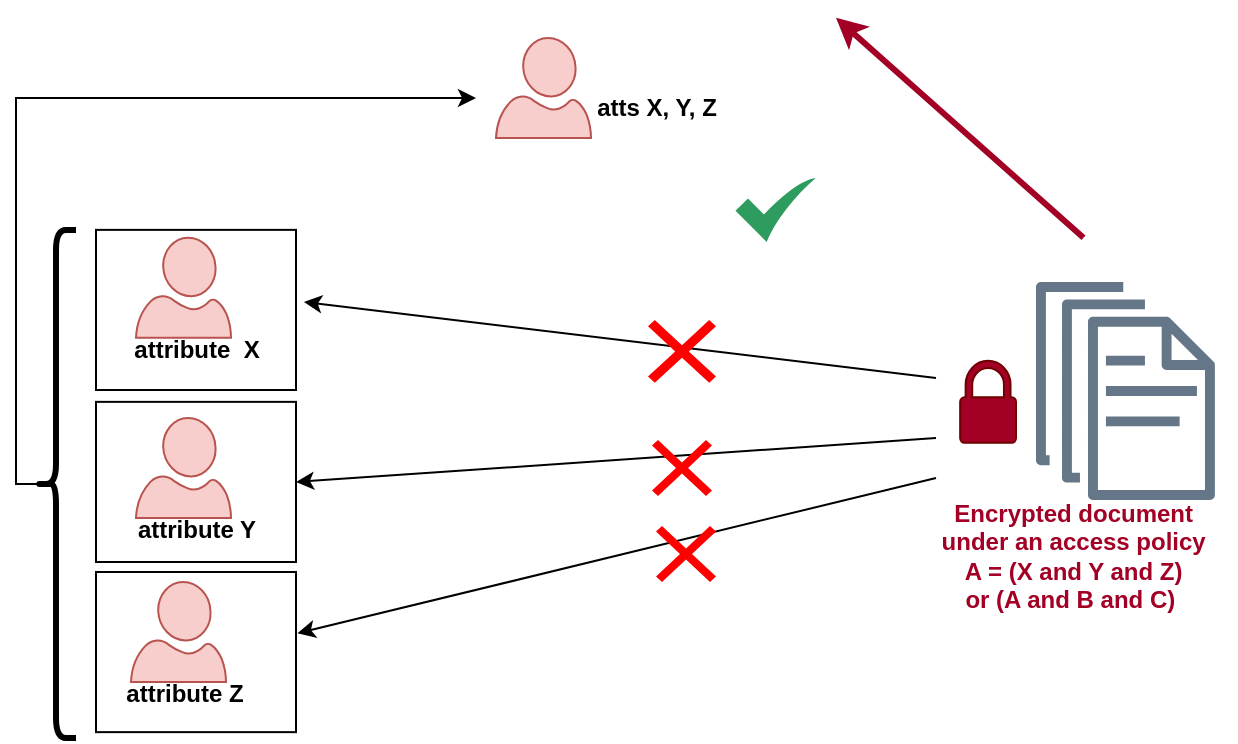 <mxfile version="26.1.1">
  <diagram name="Page-1" id="tZQLknMaPcjguIIjqgyP">
    <mxGraphModel dx="956" dy="551" grid="1" gridSize="10" guides="1" tooltips="1" connect="1" arrows="1" fold="1" page="1" pageScale="1" pageWidth="827" pageHeight="1169" math="0" shadow="0">
      <root>
        <mxCell id="0" />
        <mxCell id="1" parent="0" />
        <mxCell id="AaAGdjEsNmVQC-ylxkaZ-2" value="" style="rounded=0;whiteSpace=wrap;html=1;" vertex="1" parent="1">
          <mxGeometry x="160" y="477" width="100" height="80.07" as="geometry" />
        </mxCell>
        <mxCell id="AaAGdjEsNmVQC-ylxkaZ-1" value="" style="rounded=0;whiteSpace=wrap;html=1;" vertex="1" parent="1">
          <mxGeometry x="160" y="391.93" width="100" height="80.07" as="geometry" />
        </mxCell>
        <mxCell id="DboaTYH2uHODqQAO1uhh-39" value="" style="rounded=0;whiteSpace=wrap;html=1;" parent="1" vertex="1">
          <mxGeometry x="160" y="305.93" width="100" height="80.07" as="geometry" />
        </mxCell>
        <mxCell id="DboaTYH2uHODqQAO1uhh-1" value="" style="verticalLabelPosition=bottom;html=1;verticalAlign=top;align=center;strokeColor=#b85450;fillColor=#f8cecc;shape=mxgraph.azure.user;" parent="1" vertex="1">
          <mxGeometry x="180" y="309.86" width="47.5" height="50" as="geometry" />
        </mxCell>
        <mxCell id="DboaTYH2uHODqQAO1uhh-2" value="" style="verticalLabelPosition=bottom;html=1;verticalAlign=top;align=center;strokeColor=#b85450;fillColor=#f8cecc;shape=mxgraph.azure.user;" parent="1" vertex="1">
          <mxGeometry x="180" y="400" width="47.5" height="50" as="geometry" />
        </mxCell>
        <mxCell id="DboaTYH2uHODqQAO1uhh-3" value="" style="verticalLabelPosition=bottom;html=1;verticalAlign=top;align=center;strokeColor=#b85450;fillColor=#f8cecc;shape=mxgraph.azure.user;" parent="1" vertex="1">
          <mxGeometry x="177.5" y="482" width="47.5" height="50" as="geometry" />
        </mxCell>
        <mxCell id="DboaTYH2uHODqQAO1uhh-5" value="" style="sketch=0;outlineConnect=0;dashed=0;verticalLabelPosition=bottom;verticalAlign=top;align=center;html=1;fontSize=12;fontStyle=0;aspect=fixed;pointerEvents=1;shape=mxgraph.aws4.documents;fillColor=#647687;strokeColor=#314354;fontColor=#ffffff;" parent="1" vertex="1">
          <mxGeometry x="630" y="332" width="89.44" height="109" as="geometry" />
        </mxCell>
        <mxCell id="DboaTYH2uHODqQAO1uhh-7" value="&lt;b&gt;&lt;font color=&quot;#a20025&quot;&gt;Encrypted document&amp;nbsp;&lt;/font&gt;&lt;/b&gt;&lt;div&gt;&lt;b&gt;&lt;font color=&quot;#a20025&quot;&gt;under an access policy&amp;nbsp;&lt;/font&gt;&lt;/b&gt;&lt;div&gt;&lt;b&gt;&lt;font color=&quot;#a20025&quot;&gt;A = (X and Y and Z)&amp;nbsp;&lt;/font&gt;&lt;/b&gt;&lt;/div&gt;&lt;div&gt;&lt;b&gt;&lt;font color=&quot;#a20025&quot;&gt;or (A and B and C) &amp;nbsp;&lt;/font&gt;&lt;/b&gt;&lt;/div&gt;&lt;/div&gt;" style="text;html=1;align=center;verticalAlign=middle;resizable=0;points=[];autosize=1;strokeColor=none;fillColor=none;" parent="1" vertex="1">
          <mxGeometry x="570" y="434" width="160" height="70" as="geometry" />
        </mxCell>
        <mxCell id="DboaTYH2uHODqQAO1uhh-8" value="attribute &amp;nbsp;X" style="text;html=1;align=center;verticalAlign=middle;resizable=0;points=[];autosize=1;strokeColor=none;fillColor=none;fontStyle=1" parent="1" vertex="1">
          <mxGeometry x="170" y="351" width="80" height="30" as="geometry" />
        </mxCell>
        <mxCell id="DboaTYH2uHODqQAO1uhh-9" value="attribute Y" style="text;html=1;align=center;verticalAlign=middle;resizable=0;points=[];autosize=1;strokeColor=none;fillColor=none;fontStyle=1" parent="1" vertex="1">
          <mxGeometry x="170" y="441" width="80" height="30" as="geometry" />
        </mxCell>
        <mxCell id="DboaTYH2uHODqQAO1uhh-10" value="attribute Z" style="text;html=1;align=center;verticalAlign=middle;resizable=0;points=[];autosize=1;strokeColor=none;fillColor=none;fontStyle=1" parent="1" vertex="1">
          <mxGeometry x="163.75" y="522.93" width="80" height="30" as="geometry" />
        </mxCell>
        <mxCell id="DboaTYH2uHODqQAO1uhh-12" value="" style="sketch=0;pointerEvents=1;shadow=0;dashed=0;html=1;strokeColor=#6F0000;labelPosition=center;verticalLabelPosition=bottom;verticalAlign=top;outlineConnect=0;align=center;shape=mxgraph.office.security.lock_protected;fillColor=#a20025;fontColor=#ffffff;" parent="1" vertex="1">
          <mxGeometry x="592.08" y="371.43" width="27.92" height="41" as="geometry" />
        </mxCell>
        <mxCell id="DboaTYH2uHODqQAO1uhh-14" value="" style="endArrow=classic;html=1;rounded=0;strokeWidth=3;strokeColor=#A20025;" parent="1" edge="1">
          <mxGeometry width="50" height="50" relative="1" as="geometry">
            <mxPoint x="653.75" y="309.86" as="sourcePoint" />
            <mxPoint x="530" y="199.86" as="targetPoint" />
          </mxGeometry>
        </mxCell>
        <mxCell id="DboaTYH2uHODqQAO1uhh-31" value="" style="endArrow=classic;html=1;rounded=0;entryX=1.007;entryY=0.383;entryDx=0;entryDy=0;entryPerimeter=0;" parent="1" edge="1" target="AaAGdjEsNmVQC-ylxkaZ-2">
          <mxGeometry width="50" height="50" relative="1" as="geometry">
            <mxPoint x="580" y="430" as="sourcePoint" />
            <mxPoint x="225" y="514" as="targetPoint" />
          </mxGeometry>
        </mxCell>
        <mxCell id="DboaTYH2uHODqQAO1uhh-32" value="" style="shape=mxgraph.mockup.markup.redX;fillColor=#ff0000;html=1;shadow=0;whiteSpace=wrap;strokeColor=none;" parent="1" vertex="1">
          <mxGeometry x="440" y="454" width="30" height="28" as="geometry" />
        </mxCell>
        <mxCell id="DboaTYH2uHODqQAO1uhh-33" value="" style="sketch=0;html=1;aspect=fixed;strokeColor=none;shadow=0;align=center;fillColor=#2D9C5E;verticalAlign=top;labelPosition=center;verticalLabelPosition=bottom;shape=mxgraph.gcp2.check" parent="1" vertex="1">
          <mxGeometry x="479.75" y="280" width="40" height="32" as="geometry" />
        </mxCell>
        <mxCell id="DboaTYH2uHODqQAO1uhh-34" value="" style="endArrow=classic;html=1;rounded=0;" parent="1" edge="1">
          <mxGeometry width="50" height="50" relative="1" as="geometry">
            <mxPoint x="580" y="380" as="sourcePoint" />
            <mxPoint x="264" y="342" as="targetPoint" />
          </mxGeometry>
        </mxCell>
        <mxCell id="DboaTYH2uHODqQAO1uhh-35" value="" style="shape=mxgraph.mockup.markup.redX;fillColor=#ff0000;html=1;shadow=0;whiteSpace=wrap;strokeColor=none;" parent="1" vertex="1">
          <mxGeometry x="436" y="351" width="34" height="31.43" as="geometry" />
        </mxCell>
        <mxCell id="Kve-WnFk3uCvHriM4wU--1" value="" style="verticalLabelPosition=bottom;html=1;verticalAlign=top;align=center;strokeColor=#b85450;fillColor=#f8cecc;shape=mxgraph.azure.user;" parent="1" vertex="1">
          <mxGeometry x="360" y="210" width="47.5" height="50" as="geometry" />
        </mxCell>
        <mxCell id="Kve-WnFk3uCvHriM4wU--2" value="atts X, Y, Z" style="text;html=1;align=center;verticalAlign=middle;resizable=0;points=[];autosize=1;strokeColor=none;fillColor=none;fontStyle=1" parent="1" vertex="1">
          <mxGeometry x="399.75" y="230" width="80" height="30" as="geometry" />
        </mxCell>
        <mxCell id="Kve-WnFk3uCvHriM4wU--3" value="" style="endArrow=classic;html=1;rounded=0;entryX=1;entryY=0.5;entryDx=0;entryDy=0;" parent="1" edge="1" target="AaAGdjEsNmVQC-ylxkaZ-1">
          <mxGeometry width="50" height="50" relative="1" as="geometry">
            <mxPoint x="580" y="410" as="sourcePoint" />
            <mxPoint x="266" y="446.5" as="targetPoint" />
          </mxGeometry>
        </mxCell>
        <mxCell id="Kve-WnFk3uCvHriM4wU--5" value="" style="shape=mxgraph.mockup.markup.redX;fillColor=#ff0000;html=1;shadow=0;whiteSpace=wrap;strokeColor=none;" parent="1" vertex="1">
          <mxGeometry x="438" y="411" width="30" height="28" as="geometry" />
        </mxCell>
        <mxCell id="AaAGdjEsNmVQC-ylxkaZ-7" style="edgeStyle=orthogonalEdgeStyle;rounded=0;orthogonalLoop=1;jettySize=auto;html=1;exitX=0.1;exitY=0.5;exitDx=0;exitDy=0;exitPerimeter=0;" edge="1" parent="1" source="AaAGdjEsNmVQC-ylxkaZ-4">
          <mxGeometry relative="1" as="geometry">
            <mxPoint x="350" y="240" as="targetPoint" />
            <Array as="points">
              <mxPoint x="120" y="433" />
              <mxPoint x="120" y="240" />
            </Array>
          </mxGeometry>
        </mxCell>
        <mxCell id="AaAGdjEsNmVQC-ylxkaZ-4" value="" style="shape=curlyBracket;whiteSpace=wrap;html=1;rounded=1;labelPosition=left;verticalLabelPosition=middle;align=right;verticalAlign=middle;strokeWidth=3;" vertex="1" parent="1">
          <mxGeometry x="130" y="306" width="20" height="254" as="geometry" />
        </mxCell>
      </root>
    </mxGraphModel>
  </diagram>
</mxfile>
